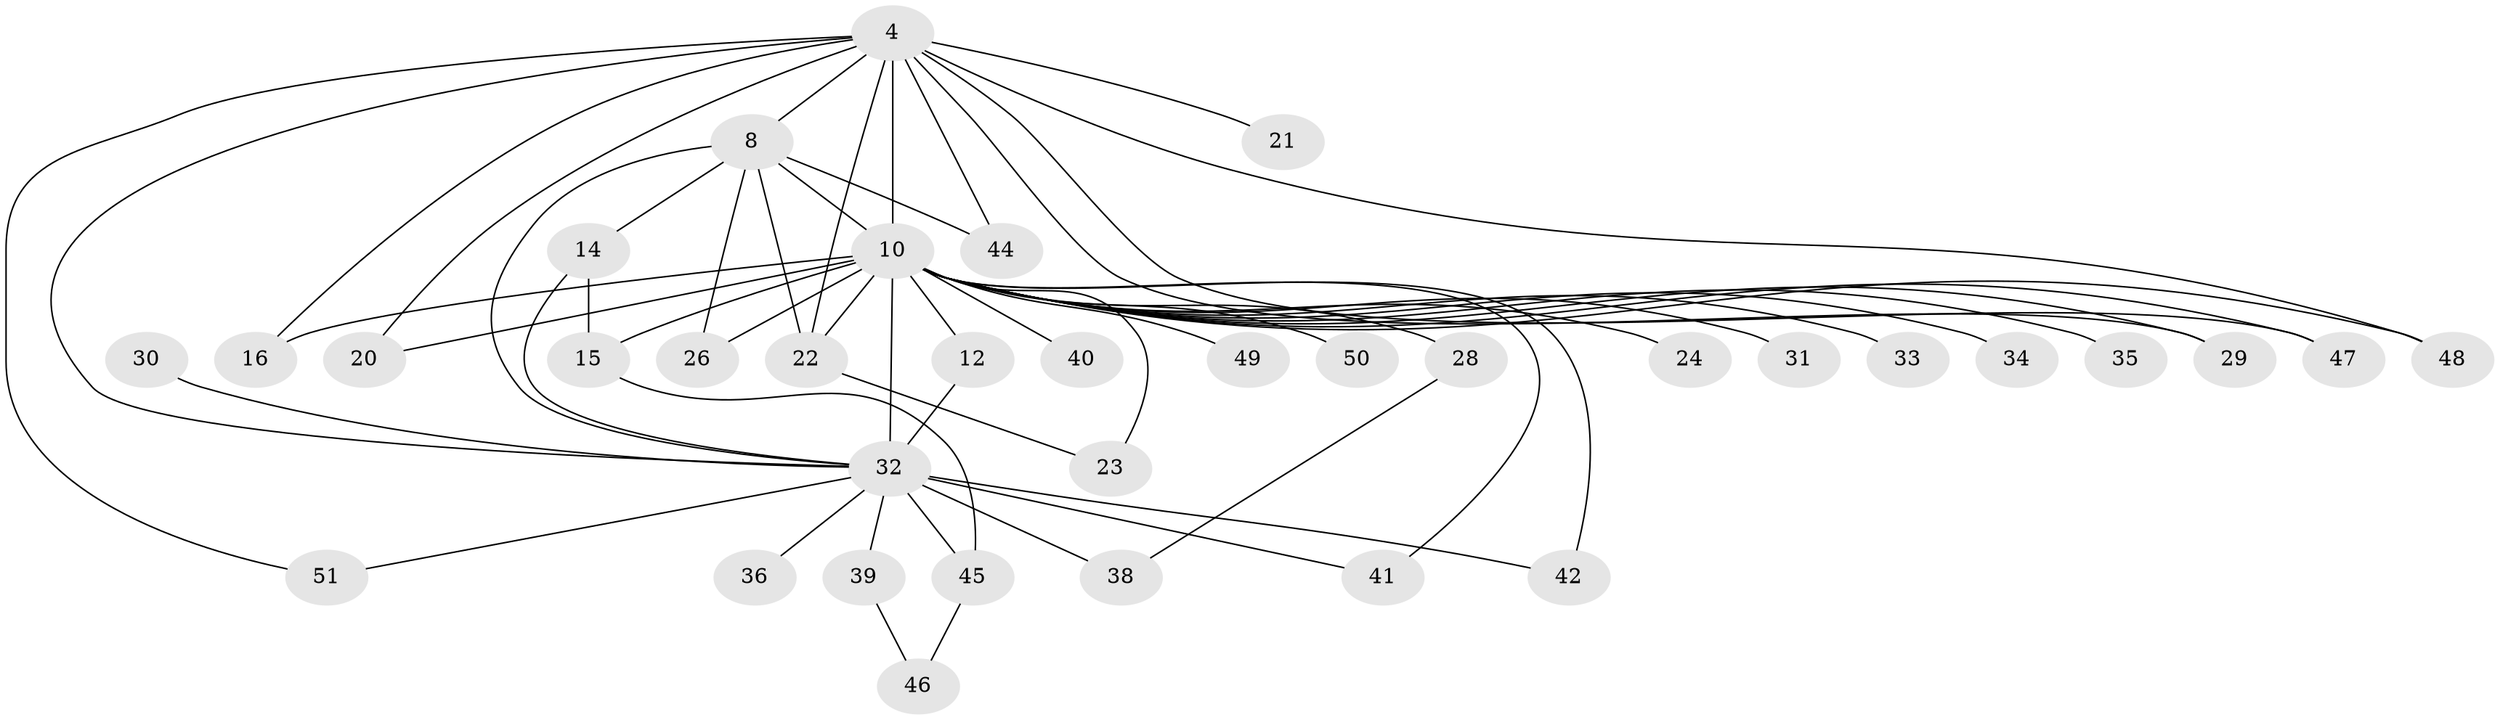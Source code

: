// original degree distribution, {15: 0.0196078431372549, 18: 0.0196078431372549, 10: 0.0196078431372549, 14: 0.0392156862745098, 17: 0.0392156862745098, 12: 0.0196078431372549, 19: 0.0392156862745098, 4: 0.0784313725490196, 2: 0.5490196078431373, 3: 0.17647058823529413}
// Generated by graph-tools (version 1.1) at 2025/47/03/04/25 21:47:59]
// undirected, 35 vertices, 56 edges
graph export_dot {
graph [start="1"]
  node [color=gray90,style=filled];
  4 [super="+1"];
  8 [super="+3"];
  10 [super="+9+7"];
  12;
  14;
  15;
  16;
  20;
  21;
  22 [super="+13"];
  23;
  24;
  26;
  28 [super="+18+25"];
  29;
  30;
  31;
  32 [super="+27+17+6"];
  33;
  34;
  35;
  36;
  38;
  39;
  40;
  41;
  42;
  44;
  45 [super="+37"];
  46;
  47;
  48;
  49;
  50 [super="+43"];
  51;
  4 -- 8 [weight=4];
  4 -- 10 [weight=8];
  4 -- 16;
  4 -- 21 [weight=2];
  4 -- 47;
  4 -- 48;
  4 -- 51;
  4 -- 44;
  4 -- 20;
  4 -- 29;
  4 -- 32 [weight=5];
  4 -- 22;
  8 -- 10 [weight=8];
  8 -- 14;
  8 -- 26;
  8 -- 44;
  8 -- 32 [weight=4];
  8 -- 22;
  10 -- 16;
  10 -- 22;
  10 -- 26;
  10 -- 29;
  10 -- 34 [weight=2];
  10 -- 40 [weight=2];
  10 -- 47;
  10 -- 49 [weight=2];
  10 -- 33 [weight=2];
  10 -- 35;
  10 -- 15;
  10 -- 24;
  10 -- 31 [weight=2];
  10 -- 50 [weight=3];
  10 -- 12;
  10 -- 20;
  10 -- 23;
  10 -- 41;
  10 -- 42;
  10 -- 48;
  10 -- 28 [weight=3];
  10 -- 32 [weight=11];
  12 -- 32;
  14 -- 15;
  14 -- 32;
  15 -- 45;
  22 -- 23;
  28 -- 38;
  30 -- 32 [weight=2];
  32 -- 45 [weight=3];
  32 -- 36 [weight=2];
  32 -- 38;
  32 -- 39;
  32 -- 41;
  32 -- 42;
  32 -- 51;
  39 -- 46;
  45 -- 46;
}
